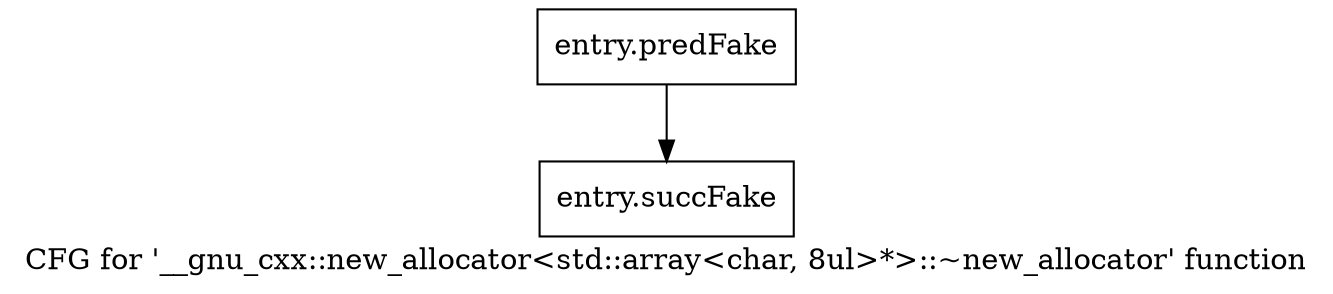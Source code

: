 digraph "CFG for '__gnu_cxx::new_allocator\<std::array\<char, 8ul\>*\>::~new_allocator' function" {
	label="CFG for '__gnu_cxx::new_allocator\<std::array\<char, 8ul\>*\>::~new_allocator' function";

	Node0x57541a0 [shape=record,filename="",linenumber="",label="{entry.predFake}"];
	Node0x57541a0 -> Node0x58f3b60[ callList="" memoryops="" filename="/tools/Xilinx/Vitis_HLS/2023.1/tps/lnx64/gcc-8.3.0/lib/gcc/x86_64-pc-linux-gnu/8.3.0/../../../../include/c++/8.3.0/ext/new_allocator.h" execusionnum="1"];
	Node0x58f3b60 [shape=record,filename="/tools/Xilinx/Vitis_HLS/2023.1/tps/lnx64/gcc-8.3.0/lib/gcc/x86_64-pc-linux-gnu/8.3.0/../../../../include/c++/8.3.0/ext/new_allocator.h",linenumber="86",label="{entry.succFake}"];
}
